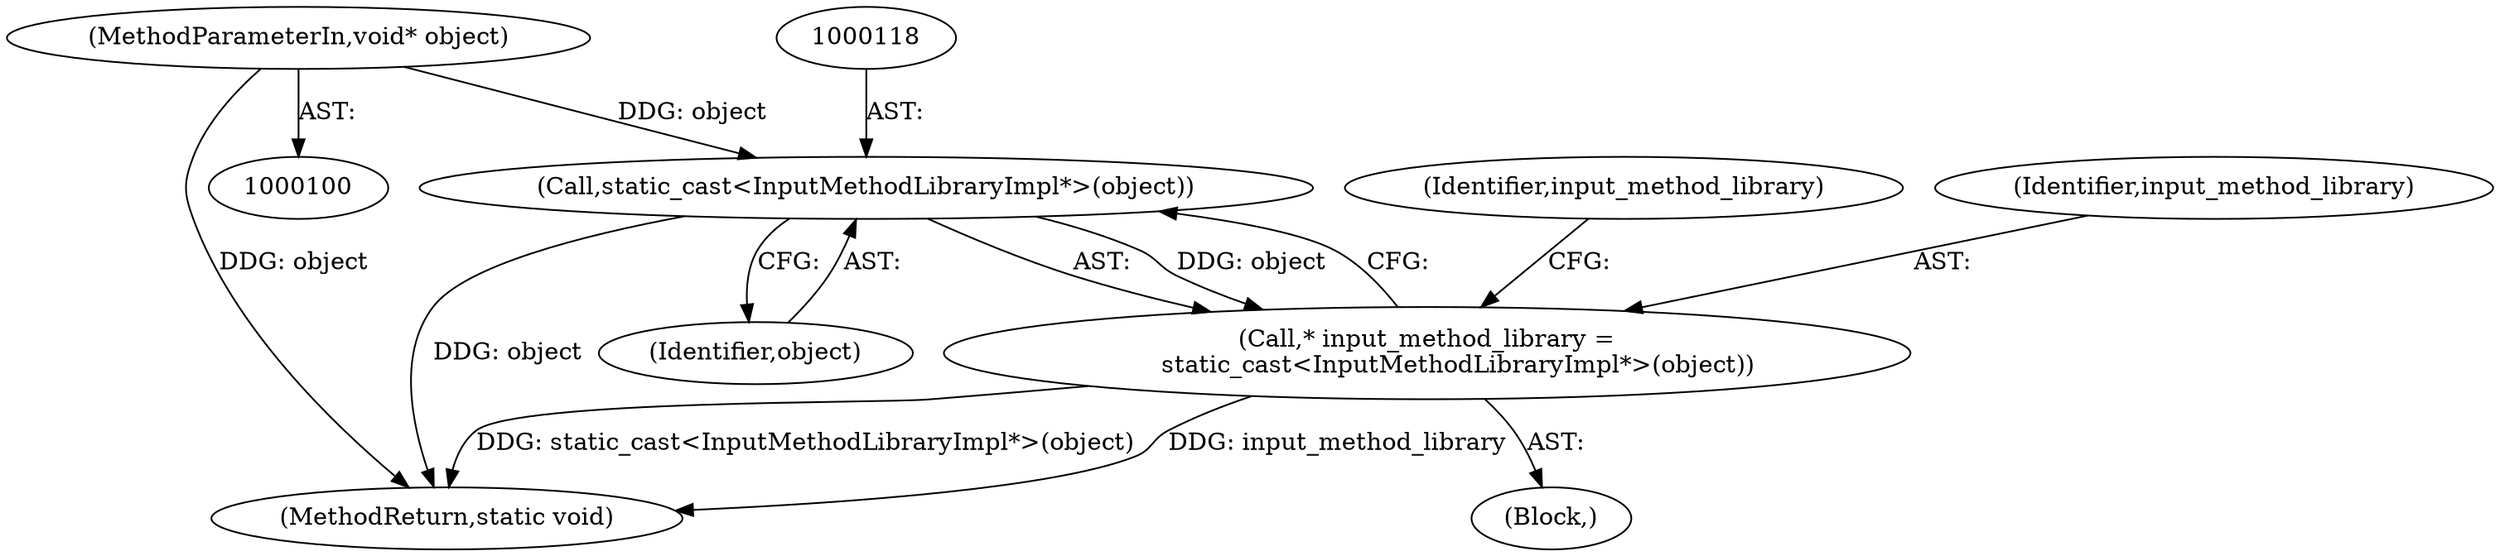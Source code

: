 digraph "1_Chrome_dc7b094a338c6c521f918f478e993f0f74bbea0d_6@pointer" {
"1000117" [label="(Call,static_cast<InputMethodLibraryImpl*>(object))"];
"1000101" [label="(MethodParameterIn,void* object)"];
"1000115" [label="(Call,* input_method_library =\n        static_cast<InputMethodLibraryImpl*>(object))"];
"1000141" [label="(MethodReturn,static void)"];
"1000122" [label="(Identifier,input_method_library)"];
"1000101" [label="(MethodParameterIn,void* object)"];
"1000103" [label="(Block,)"];
"1000116" [label="(Identifier,input_method_library)"];
"1000119" [label="(Identifier,object)"];
"1000115" [label="(Call,* input_method_library =\n        static_cast<InputMethodLibraryImpl*>(object))"];
"1000117" [label="(Call,static_cast<InputMethodLibraryImpl*>(object))"];
"1000117" -> "1000115"  [label="AST: "];
"1000117" -> "1000119"  [label="CFG: "];
"1000118" -> "1000117"  [label="AST: "];
"1000119" -> "1000117"  [label="AST: "];
"1000115" -> "1000117"  [label="CFG: "];
"1000117" -> "1000141"  [label="DDG: object"];
"1000117" -> "1000115"  [label="DDG: object"];
"1000101" -> "1000117"  [label="DDG: object"];
"1000101" -> "1000100"  [label="AST: "];
"1000101" -> "1000141"  [label="DDG: object"];
"1000115" -> "1000103"  [label="AST: "];
"1000116" -> "1000115"  [label="AST: "];
"1000122" -> "1000115"  [label="CFG: "];
"1000115" -> "1000141"  [label="DDG: static_cast<InputMethodLibraryImpl*>(object)"];
"1000115" -> "1000141"  [label="DDG: input_method_library"];
}
